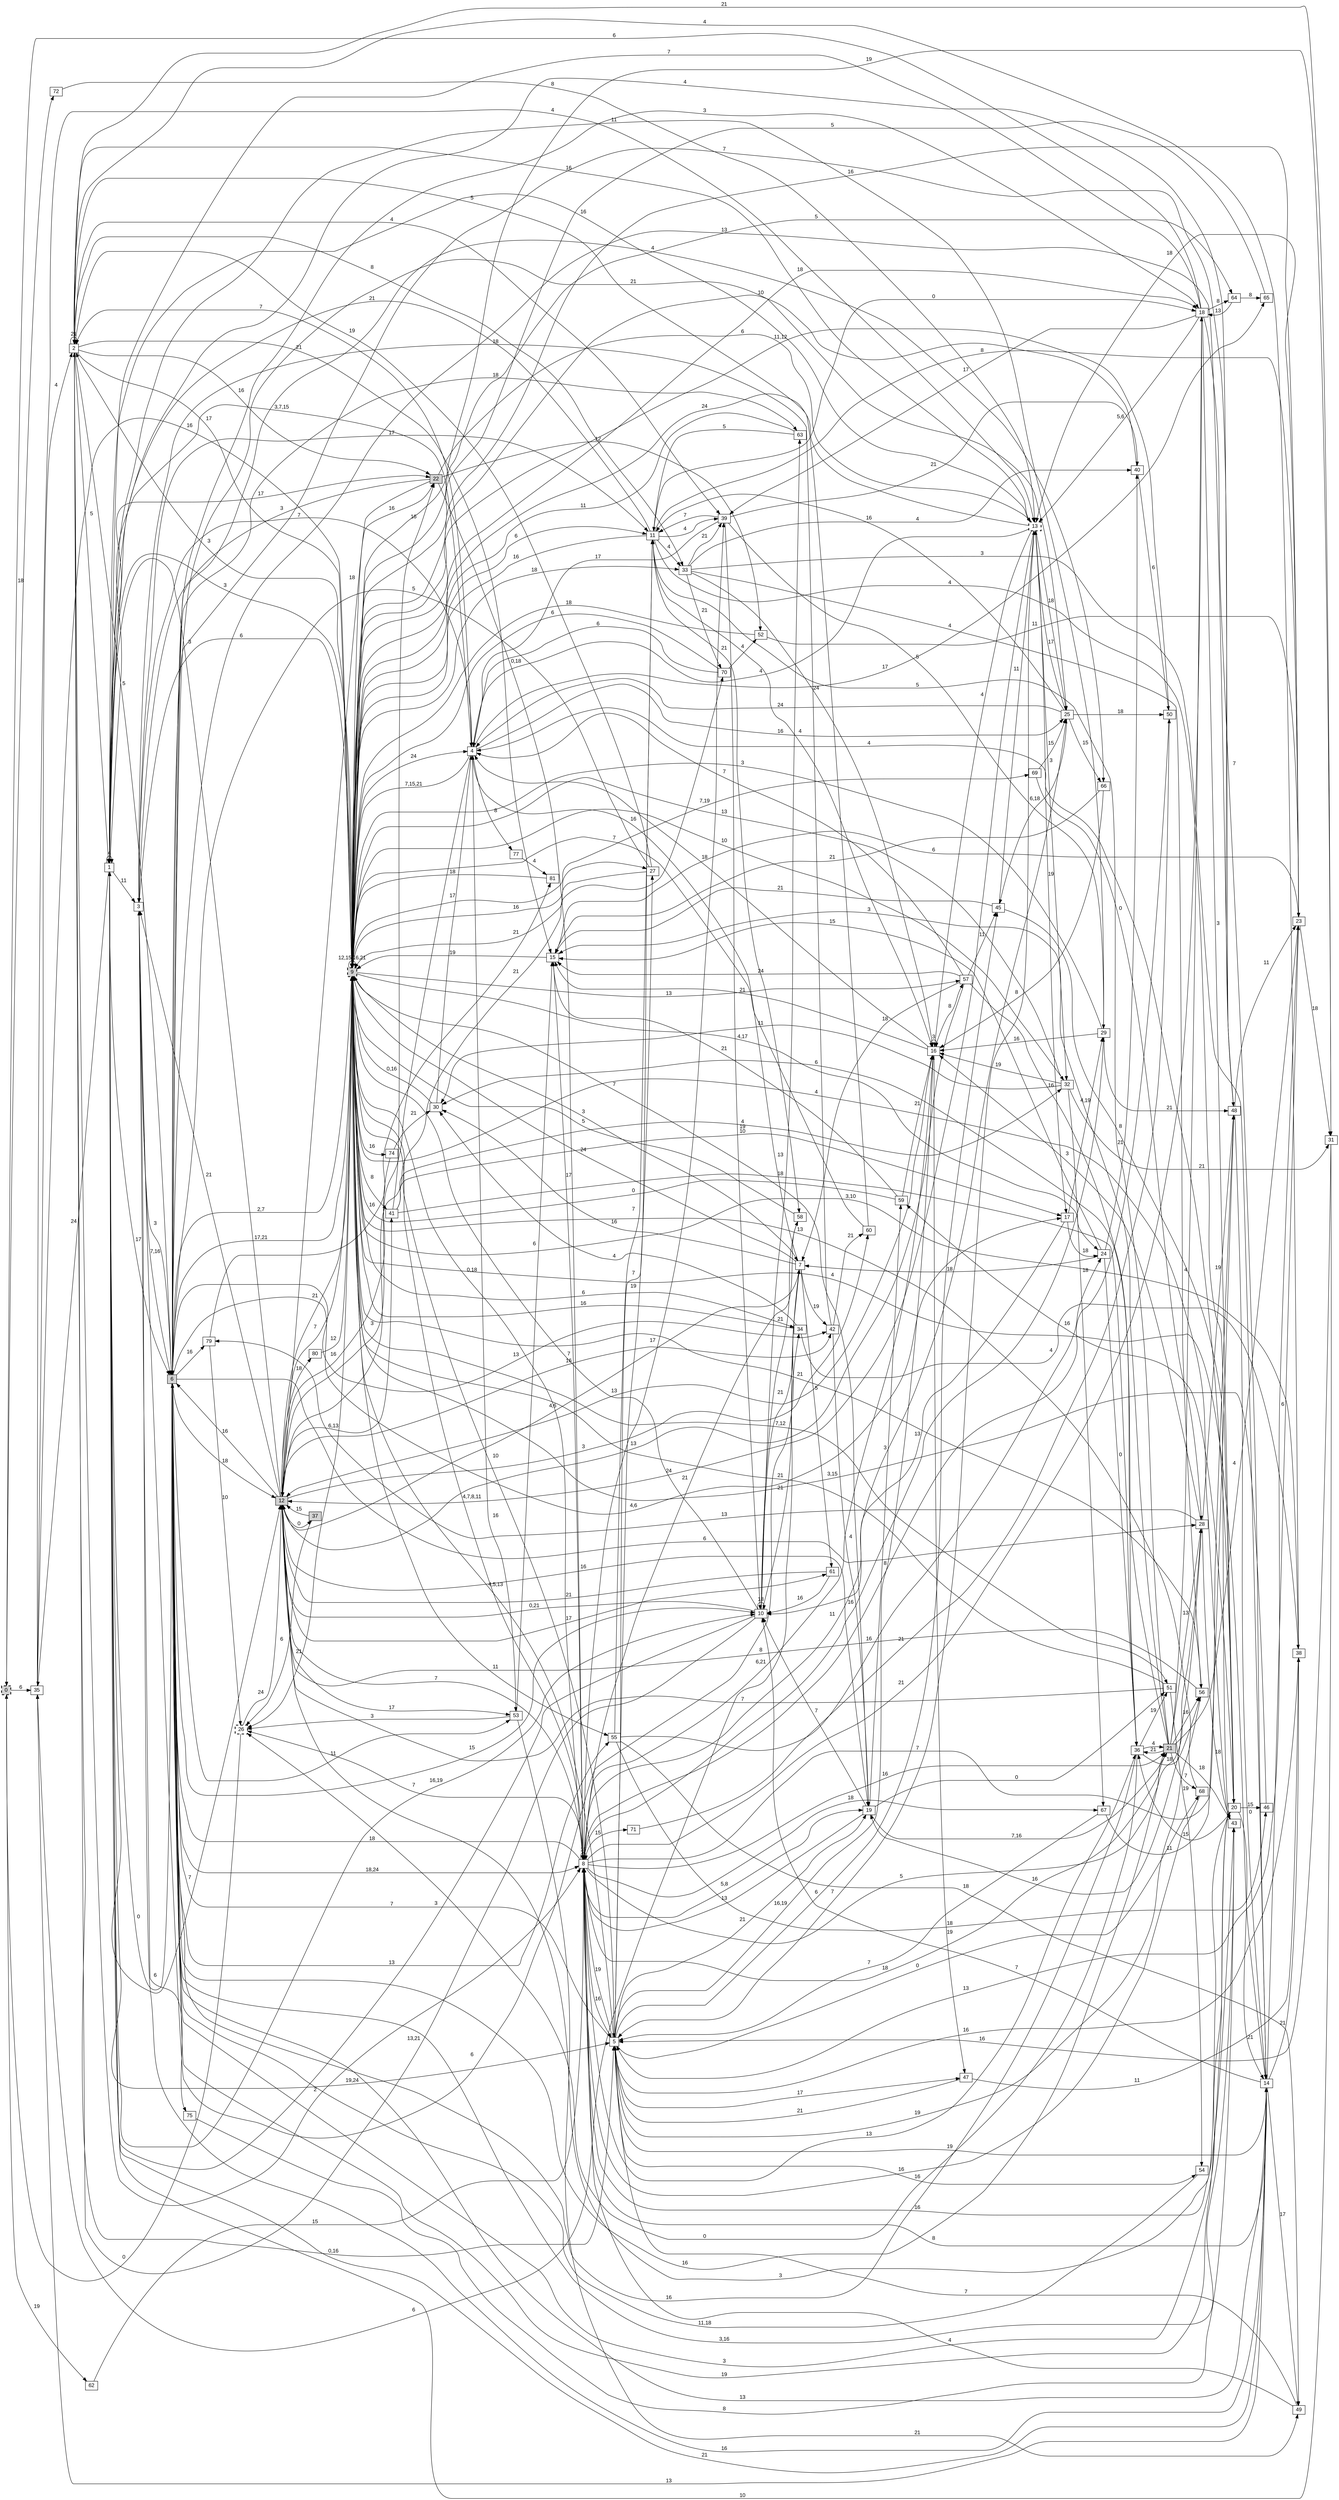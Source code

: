digraph "NDFA" {
  rankdir=LR
  node [shape=box width=0.1 height=0.1 fontname=Arial]
  edge [fontname=Arial]
/* Estados */
 s0 [label="0" style="filled,bold,dashed"] /* I:1 F:1 D:0 */
 s1 [label="1" ] /* I:0 F:0 D:0 */
 s2 [label="2" ] /* I:0 F:0 D:0 */
 s3 [label="3" ] /* I:0 F:0 D:0 */
 s4 [label="4" ] /* I:0 F:0 D:0 */
 s5 [label="5" ] /* I:0 F:0 D:0 */
 s6 [label="6" style="filled"] /* I:1 F:0 D:0 */
 s7 [label="7" ] /* I:0 F:0 D:0 */
 s8 [label="8" ] /* I:0 F:0 D:0 */
 s9 [label="9" style="filled,bold,dashed"] /* I:1 F:1 D:0 */
 s10 [label="10" ] /* I:0 F:0 D:0 */
 s11 [label="11" ] /* I:0 F:0 D:0 */
 s12 [label="12" style="filled"] /* I:1 F:0 D:0 */
 s13 [label="13" style="bold,dashed"] /* I:0 F:1 D:0 */
 s14 [label="14" ] /* I:0 F:0 D:0 */
 s15 [label="15" ] /* I:0 F:0 D:0 */
 s16 [label="16" ] /* I:0 F:0 D:0 */
 s17 [label="17" ] /* I:0 F:0 D:0 */
 s18 [label="18" ] /* I:0 F:0 D:0 */
 s19 [label="19" ] /* I:0 F:0 D:0 */
 s20 [label="20" ] /* I:0 F:0 D:0 */
 s21 [label="21" style="filled"] /* I:1 F:0 D:0 */
 s22 [label="22" style="filled"] /* I:1 F:0 D:0 */
 s23 [label="23" ] /* I:0 F:0 D:0 */
 s24 [label="24" ] /* I:0 F:0 D:0 */
 s25 [label="25" ] /* I:0 F:0 D:0 */
 s26 [label="26" style="bold,dashed"] /* I:0 F:1 D:0 */
 s27 [label="27" ] /* I:0 F:0 D:0 */
 s28 [label="28" ] /* I:0 F:0 D:0 */
 s29 [label="29" ] /* I:0 F:0 D:0 */
 s30 [label="30" ] /* I:0 F:0 D:0 */
 s31 [label="31" ] /* I:0 F:0 D:0 */
 s32 [label="32" ] /* I:0 F:0 D:0 */
 s33 [label="33" ] /* I:0 F:0 D:0 */
 s34 [label="34" ] /* I:0 F:0 D:0 */
 s35 [label="35" ] /* I:0 F:0 D:0 */
 s36 [label="36" ] /* I:0 F:0 D:0 */
 s37 [label="37" style="filled"] /* I:1 F:0 D:0 */
 s38 [label="38" ] /* I:0 F:0 D:0 */
 s39 [label="39" ] /* I:0 F:0 D:0 */
 s40 [label="40" ] /* I:0 F:0 D:0 */
 s41 [label="41" ] /* I:0 F:0 D:0 */
 s42 [label="42" ] /* I:0 F:0 D:0 */
 s43 [label="43" ] /* I:0 F:0 D:0 */
 s45 [label="45" ] /* I:0 F:0 D:0 */
 s46 [label="46" ] /* I:0 F:0 D:0 */
 s47 [label="47" ] /* I:0 F:0 D:0 */
 s48 [label="48" ] /* I:0 F:0 D:0 */
 s49 [label="49" ] /* I:0 F:0 D:0 */
 s50 [label="50" ] /* I:0 F:0 D:0 */
 s51 [label="51" ] /* I:0 F:0 D:0 */
 s52 [label="52" ] /* I:0 F:0 D:0 */
 s53 [label="53" ] /* I:0 F:0 D:0 */
 s54 [label="54" ] /* I:0 F:0 D:0 */
 s55 [label="55" ] /* I:0 F:0 D:0 */
 s56 [label="56" ] /* I:0 F:0 D:0 */
 s57 [label="57" ] /* I:0 F:0 D:0 */
 s58 [label="58" ] /* I:0 F:0 D:0 */
 s59 [label="59" ] /* I:0 F:0 D:0 */
 s60 [label="60" ] /* I:0 F:0 D:0 */
 s61 [label="61" ] /* I:0 F:0 D:0 */
 s62 [label="62" ] /* I:0 F:0 D:0 */
 s63 [label="63" ] /* I:0 F:0 D:0 */
 s64 [label="64" ] /* I:0 F:0 D:0 */
 s65 [label="65" ] /* I:0 F:0 D:0 */
 s66 [label="66" ] /* I:0 F:0 D:0 */
 s67 [label="67" ] /* I:0 F:0 D:0 */
 s68 [label="68" ] /* I:0 F:0 D:0 */
 s69 [label="69" ] /* I:0 F:0 D:0 */
 s70 [label="70" ] /* I:0 F:0 D:0 */
 s71 [label="71" ] /* I:0 F:0 D:0 */
 s72 [label="72" ] /* I:0 F:0 D:0 */
 s74 [label="74" ] /* I:0 F:0 D:0 */
 s75 [label="75" ] /* I:0 F:0 D:0 */
 s77 [label="77" ] /* I:0 F:0 D:0 */
 s79 [label="79" ] /* I:0 F:0 D:0 */
 s80 [label="80" ] /* I:0 F:0 D:0 */
 s81 [label="81" ] /* I:0 F:0 D:0 */
/* Transiciones */
  s0 -> s35 [label="6"]
  s0 -> s62 [label="19"]
  s0 -> s72 [label="18"]
  s1 -> s1 [label="4"]
  s1 -> s3 [label="11"]
  s1 -> s4 [label="3,7,15"]
  s1 -> s5 [label="19,24"]
  s1 -> s6 [label="17"]
  s1 -> s9 [label="3"]
  s1 -> s10 [label="16,19"]
  s1 -> s12 [label="7"]
  s1 -> s14 [label="21"]
  s1 -> s22 [label="17"]
  s1 -> s35 [label="24"]
  s2 -> s1 [label="5"]
  s2 -> s2 [label="21"]
  s2 -> s5 [label="0,16"]
  s2 -> s6 [label="5"]
  s2 -> s8 [label="2"]
  s2 -> s9 [label="17"]
  s2 -> s13 [label="16"]
  s2 -> s15 [label="21"]
  s2 -> s22 [label="16"]
  s2 -> s31 [label="21"]
  s2 -> s33 [label="8"]
  s2 -> s39 [label="4"]
  s3 -> s6 [label="7,16"]
  s3 -> s9 [label="6"]
  s3 -> s11 [label="17"]
  s3 -> s14 [label="16"]
  s3 -> s75 [label="6"]
  s4 -> s2 [label="7"]
  s4 -> s3 [label="7"]
  s4 -> s9 [label="7,15,21"]
  s4 -> s12 [label="3"]
  s4 -> s25 [label="16"]
  s4 -> s53 [label="16"]
  s4 -> s65 [label="17"]
  s4 -> s77 [label="8"]
  s5 -> s6 [label="7"]
  s5 -> s8 [label="19"]
  s5 -> s9 [label="4,5,13"]
  s5 -> s11 [label="7"]
  s5 -> s14 [label="19"]
  s5 -> s16 [label="16,19"]
  s5 -> s19 [label="21"]
  s5 -> s27 [label="19"]
  s5 -> s45 [label="6"]
  s5 -> s47 [label="17"]
  s5 -> s54 [label="16"]
  s5 -> s68 [label="0"]
  s6 -> s1 [label="0"]
  s6 -> s3 [label="3"]
  s6 -> s8 [label="18,24"]
  s6 -> s9 [label="2,7"]
  s6 -> s10 [label="15"]
  s6 -> s12 [label="18"]
  s6 -> s17 [label="4,6"]
  s6 -> s18 [label="3"]
  s6 -> s20 [label="19"]
  s6 -> s21 [label="16"]
  s6 -> s25 [label="21"]
  s6 -> s28 [label="6"]
  s6 -> s42 [label="13"]
  s6 -> s48 [label="7"]
  s6 -> s53 [label="11"]
  s6 -> s55 [label="13"]
  s6 -> s63 [label="18"]
  s6 -> s66 [label="4"]
  s6 -> s79 [label="16"]
  s7 -> s3 [label="6"]
  s7 -> s4 [label="16"]
  s7 -> s9 [label="24"]
  s7 -> s30 [label="16"]
  s7 -> s35 [label="6"]
  s7 -> s42 [label="19"]
  s7 -> s61 [label="5"]
  s8 -> s5 [label="16"]
  s8 -> s6 [label="18"]
  s8 -> s8 [label="15"]
  s8 -> s9 [label="4,7,8,11"]
  s8 -> s18 [label="21"]
  s8 -> s19 [label="5,8"]
  s8 -> s21 [label="16"]
  s8 -> s25 [label="11"]
  s8 -> s26 [label="7"]
  s8 -> s28 [label="5"]
  s8 -> s29 [label="16"]
  s8 -> s36 [label="13"]
  s8 -> s39 [label="17"]
  s8 -> s43 [label="16"]
  s8 -> s48 [label="7"]
  s8 -> s67 [label="18"]
  s8 -> s71 [label="15"]
  s9 -> s2 [label="3"]
  s9 -> s4 [label="24"]
  s9 -> s5 [label="10"]
  s9 -> s6 [label="17,21"]
  s9 -> s7 [label="3"]
  s9 -> s8 [label="0,18"]
  s9 -> s9 [label="12,15,16,21"]
  s9 -> s11 [label="6"]
  s9 -> s12 [label="7"]
  s9 -> s18 [label="18"]
  s9 -> s22 [label="16"]
  s9 -> s24 [label="4,17"]
  s9 -> s26 [label="21"]
  s9 -> s27 [label="16"]
  s9 -> s32 [label="10"]
  s9 -> s33 [label="18"]
  s9 -> s34 [label="6"]
  s9 -> s41 [label="8"]
  s9 -> s51 [label="7,12"]
  s9 -> s55 [label="11"]
  s9 -> s57 [label="13"]
  s9 -> s64 [label="5"]
  s9 -> s69 [label="7,19"]
  s9 -> s74 [label="16"]
  s10 -> s1 [label="3"]
  s10 -> s2 [label="13,21"]
  s10 -> s7 [label="21"]
  s10 -> s9 [label="7"]
  s10 -> s10 [label="18"]
  s10 -> s12 [label="0,21"]
  s10 -> s34 [label="21"]
  s10 -> s58 [label="21"]
  s10 -> s63 [label="13"]
  s11 -> s1 [label="21"]
  s11 -> s9 [label="16"]
  s11 -> s16 [label="4"]
  s11 -> s18 [label="0"]
  s11 -> s20 [label="4"]
  s11 -> s23 [label="8"]
  s11 -> s33 [label="4"]
  s11 -> s39 [label="4"]
  s11 -> s58 [label="21"]
  s12 -> s1 [label="3"]
  s12 -> s3 [label="21"]
  s12 -> s6 [label="16"]
  s12 -> s7 [label="4,6"]
  s12 -> s8 [label="7"]
  s12 -> s9 [label="21"]
  s12 -> s19 [label="16"]
  s12 -> s37 [label="0"]
  s12 -> s41 [label="6,13"]
  s12 -> s42 [label="16"]
  s12 -> s53 [label="17"]
  s12 -> s60 [label="3"]
  s12 -> s61 [label="17"]
  s12 -> s70 [label="21"]
  s12 -> s80 [label="18"]
  s13 -> s1 [label="16"]
  s13 -> s4 [label="4"]
  s13 -> s5 [label="7"]
  s13 -> s9 [label="24"]
  s13 -> s12 [label="24"]
  s13 -> s16 [label="4"]
  s13 -> s17 [label="19"]
  s13 -> s25 [label="18"]
  s13 -> s32 [label="3"]
  s14 -> s6 [label="13"]
  s14 -> s8 [label="8"]
  s14 -> s9 [label="4"]
  s14 -> s10 [label="7"]
  s14 -> s23 [label="6"]
  s14 -> s35 [label="13"]
  s14 -> s38 [label="21"]
  s14 -> s49 [label="17"]
  s15 -> s8 [label="17"]
  s15 -> s9 [label="19"]
  s16 -> s4 [label="18"]
  s16 -> s8 [label="6,21"]
  s16 -> s12 [label="13"]
  s16 -> s15 [label="21"]
  s16 -> s16 [label="3"]
  s16 -> s47 [label="19"]
  s16 -> s57 [label="8"]
  s17 -> s10 [label="13"]
  s17 -> s24 [label="18"]
  s17 -> s29 [label="4,19"]
  s18 -> s0 [label="6"]
  s18 -> s1 [label="7"]
  s18 -> s13 [label="5,6"]
  s18 -> s14 [label="7"]
  s18 -> s20 [label="3"]
  s18 -> s39 [label="17"]
  s18 -> s64 [label="8"]
  s19 -> s8 [label="13"]
  s19 -> s9 [label="7"]
  s19 -> s10 [label="7"]
  s19 -> s21 [label="7,16"]
  s19 -> s51 [label="0"]
  s19 -> s59 [label="3"]
  s20 -> s4 [label="4"]
  s20 -> s6 [label="3"]
  s20 -> s12 [label="3"]
  s20 -> s14 [label="21"]
  s20 -> s36 [label="15"]
  s20 -> s46 [label="15"]
  s20 -> s59 [label="16"]
  s21 -> s8 [label="18"]
  s21 -> s11 [label="5"]
  s21 -> s15 [label="3"]
  s21 -> s18 [label="4"]
  s21 -> s23 [label="4"]
  s21 -> s28 [label="13"]
  s21 -> s30 [label="6"]
  s21 -> s36 [label="21"]
  s21 -> s43 [label="18"]
  s21 -> s56 [label="16"]
  s21 -> s68 [label="7"]
  s22 -> s3 [label="3"]
  s22 -> s8 [label="0,18"]
  s22 -> s12 [label="18"]
  s22 -> s13 [label="6"]
  s22 -> s52 [label="12"]
  s23 -> s5 [label="13"]
  s23 -> s9 [label="16"]
  s23 -> s13 [label="18"]
  s23 -> s15 [label="6"]
  s23 -> s31 [label="18"]
  s24 -> s7 [label="18"]
  s24 -> s15 [label="15"]
  s24 -> s36 [label="0"]
  s24 -> s40 [label="21"]
  s25 -> s4 [label="24"]
  s25 -> s11 [label="16"]
  s25 -> s13 [label="17"]
  s25 -> s45 [label="6,18"]
  s25 -> s50 [label="18"]
  s25 -> s66 [label="15"]
  s26 -> s0 [label="0"]
  s26 -> s12 [label="24"]
  s27 -> s2 [label="19"]
  s27 -> s6 [label="5"]
  s27 -> s9 [label="21"]
  s28 -> s16 [label="3"]
  s28 -> s19 [label="16"]
  s28 -> s43 [label="18"]
  s28 -> s48 [label="19"]
  s28 -> s79 [label="13"]
  s29 -> s1 [label="11"]
  s29 -> s9 [label="3"]
  s29 -> s16 [label="16"]
  s29 -> s48 [label="21"]
  s30 -> s4 [label="17"]
  s30 -> s9 [label="0,16"]
  s31 -> s1 [label="10"]
  s31 -> s5 [label="16"]
  s31 -> s9 [label="19"]
  s32 -> s9 [label="13"]
  s32 -> s16 [label="19"]
  s32 -> s30 [label="11"]
  s32 -> s31 [label="21"]
  s32 -> s67 [label="18"]
  s33 -> s14 [label="3"]
  s33 -> s16 [label="24"]
  s33 -> s39 [label="21"]
  s33 -> s40 [label="4"]
  s33 -> s56 [label="4"]
  s33 -> s70 [label="21"]
  s34 -> s9 [label="16"]
  s34 -> s30 [label="4"]
  s34 -> s38 [label="4"]
  s35 -> s2 [label="4"]
  s35 -> s9 [label="16"]
  s35 -> s13 [label="4"]
  s36 -> s6 [label="16"]
  s36 -> s21 [label="4"]
  s36 -> s26 [label="0"]
  s36 -> s51 [label="19"]
  s36 -> s56 [label="18"]
  s37 -> s12 [label="15"]
  s37 -> s26 [label="6"]
  s38 -> s2 [label="4"]
  s38 -> s5 [label="16"]
  s38 -> s9 [label="3,10"]
  s39 -> s4 [label="17"]
  s39 -> s10 [label="19"]
  s39 -> s11 [label="7"]
  s39 -> s29 [label="5"]
  s39 -> s40 [label="21"]
  s40 -> s9 [label="10"]
  s40 -> s50 [label="6"]
  s41 -> s17 [label="10"]
  s41 -> s22 [label="16"]
  s41 -> s32 [label="4"]
  s41 -> s36 [label="18"]
  s42 -> s3 [label="18"]
  s42 -> s19 [label="4"]
  s42 -> s60 [label="21"]
  s43 -> s6 [label="3,16"]
  s43 -> s9 [label="4"]
  s45 -> s13 [label="11"]
  s45 -> s15 [label="21"]
  s45 -> s43 [label="8"]
  s46 -> s9 [label="3,15"]
  s47 -> s5 [label="21"]
  s47 -> s38 [label="11"]
  s48 -> s1 [label="4"]
  s48 -> s6 [label="13"]
  s48 -> s14 [label="0"]
  s48 -> s23 [label="11"]
  s49 -> s5 [label="7"]
  s49 -> s8 [label="4"]
  s50 -> s8 [label="8"]
  s50 -> s9 [label="11,12"]
  s51 -> s9 [label="21"]
  s51 -> s12 [label="7"]
  s51 -> s54 [label="19"]
  s52 -> s9 [label="18"]
  s52 -> s23 [label="11"]
  s53 -> s15 [label="6"]
  s53 -> s26 [label="3"]
  s53 -> s49 [label="21"]
  s54 -> s6 [label="11,18"]
  s55 -> s11 [label="7"]
  s55 -> s24 [label="16"]
  s55 -> s46 [label="18"]
  s55 -> s49 [label="18"]
  s56 -> s5 [label="19"]
  s56 -> s9 [label="21"]
  s56 -> s12 [label="8"]
  s57 -> s4 [label="7"]
  s57 -> s7 [label="18"]
  s57 -> s12 [label="13"]
  s57 -> s15 [label="24"]
  s57 -> s36 [label="16"]
  s57 -> s45 [label="11"]
  s58 -> s8 [label="21"]
  s58 -> s9 [label="5"]
  s59 -> s9 [label="0"]
  s59 -> s15 [label="21"]
  s59 -> s16 [label="21"]
  s60 -> s2 [label="5"]
  s60 -> s9 [label="7"]
  s61 -> s10 [label="16"]
  s61 -> s12 [label="21"]
  s62 -> s8 [label="15"]
  s63 -> s9 [label="11"]
  s63 -> s11 [label="5"]
  s64 -> s18 [label="13"]
  s64 -> s65 [label="8"]
  s65 -> s9 [label="5"]
  s66 -> s15 [label="21"]
  s66 -> s16 [label="8"]
  s67 -> s5 [label="7"]
  s67 -> s48 [label="11"]
  s68 -> s8 [label="16"]
  s68 -> s9 [label="13"]
  s69 -> s25 [label="15"]
  s69 -> s28 [label="0"]
  s70 -> s4 [label="6"]
  s70 -> s9 [label="6"]
  s70 -> s52 [label="4"]
  s71 -> s50 [label="21"]
  s72 -> s13 [label="8"]
  s74 -> s12 [label="16"]
  s74 -> s30 [label="21"]
  s75 -> s43 [label="8"]
  s77 -> s81 [label="4"]
  s79 -> s26 [label="10"]
  s79 -> s81 [label="16"]
  s80 -> s9 [label="12"]
  s81 -> s9 [label="18"]
}
